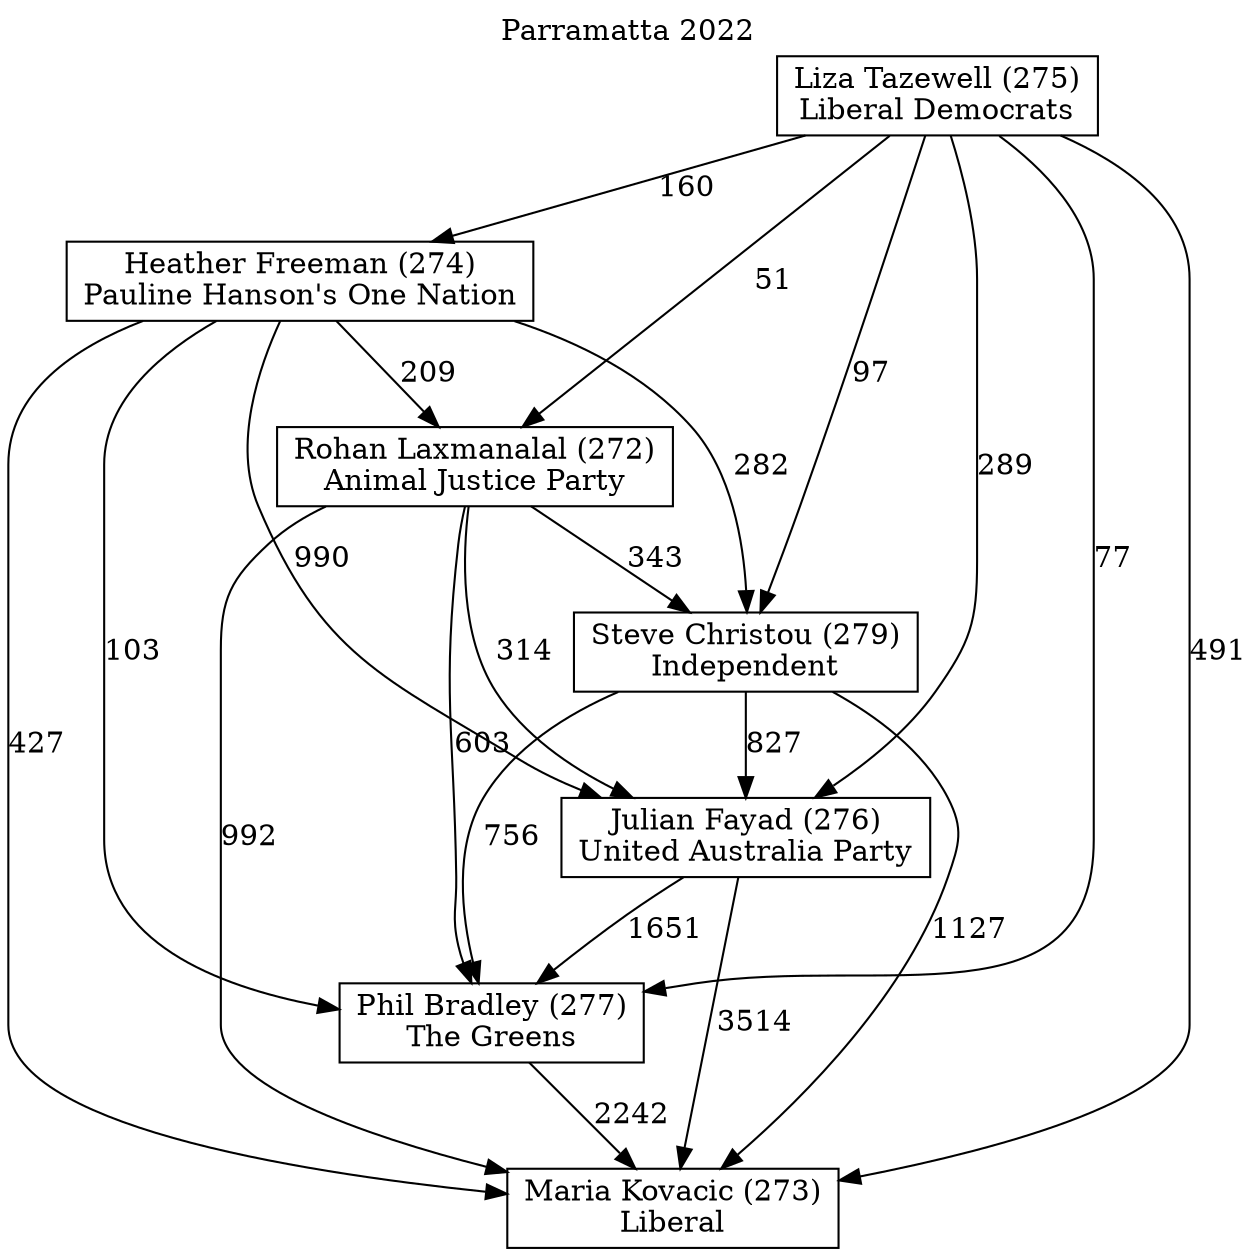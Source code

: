 // House preference flow
digraph "Maria Kovacic (273)_Parramatta_2022" {
	graph [label="Parramatta 2022" labelloc=t mclimit=10]
	node [shape=box]
	"Heather Freeman (274)" [label="Heather Freeman (274)
Pauline Hanson's One Nation"]
	"Maria Kovacic (273)" [label="Maria Kovacic (273)
Liberal"]
	"Phil Bradley (277)" [label="Phil Bradley (277)
The Greens"]
	"Steve Christou (279)" [label="Steve Christou (279)
Independent"]
	"Rohan Laxmanalal (272)" [label="Rohan Laxmanalal (272)
Animal Justice Party"]
	"Liza Tazewell (275)" [label="Liza Tazewell (275)
Liberal Democrats"]
	"Julian Fayad (276)" [label="Julian Fayad (276)
United Australia Party"]
	"Liza Tazewell (275)" -> "Rohan Laxmanalal (272)" [label=51]
	"Liza Tazewell (275)" -> "Julian Fayad (276)" [label=289]
	"Phil Bradley (277)" -> "Maria Kovacic (273)" [label=2242]
	"Heather Freeman (274)" -> "Maria Kovacic (273)" [label=427]
	"Steve Christou (279)" -> "Phil Bradley (277)" [label=756]
	"Steve Christou (279)" -> "Maria Kovacic (273)" [label=1127]
	"Heather Freeman (274)" -> "Julian Fayad (276)" [label=990]
	"Heather Freeman (274)" -> "Phil Bradley (277)" [label=103]
	"Rohan Laxmanalal (272)" -> "Maria Kovacic (273)" [label=992]
	"Rohan Laxmanalal (272)" -> "Phil Bradley (277)" [label=603]
	"Julian Fayad (276)" -> "Maria Kovacic (273)" [label=3514]
	"Liza Tazewell (275)" -> "Steve Christou (279)" [label=97]
	"Steve Christou (279)" -> "Julian Fayad (276)" [label=827]
	"Liza Tazewell (275)" -> "Heather Freeman (274)" [label=160]
	"Julian Fayad (276)" -> "Phil Bradley (277)" [label=1651]
	"Liza Tazewell (275)" -> "Maria Kovacic (273)" [label=491]
	"Heather Freeman (274)" -> "Rohan Laxmanalal (272)" [label=209]
	"Heather Freeman (274)" -> "Steve Christou (279)" [label=282]
	"Liza Tazewell (275)" -> "Phil Bradley (277)" [label=77]
	"Rohan Laxmanalal (272)" -> "Julian Fayad (276)" [label=314]
	"Rohan Laxmanalal (272)" -> "Steve Christou (279)" [label=343]
}
